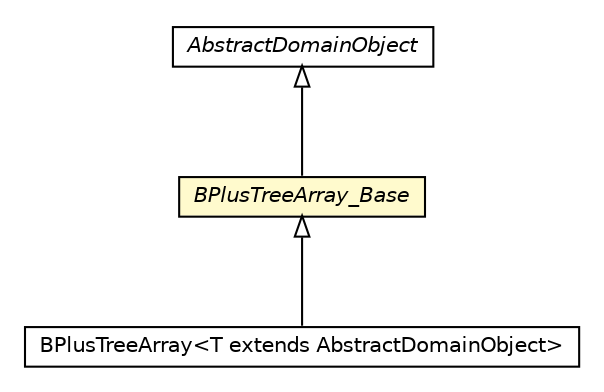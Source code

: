 #!/usr/local/bin/dot
#
# Class diagram 
# Generated by UMLGraph version 5.1 (http://www.umlgraph.org/)
#

digraph G {
	edge [fontname="Helvetica",fontsize=10,labelfontname="Helvetica",labelfontsize=10];
	node [fontname="Helvetica",fontsize=10,shape=plaintext];
	nodesep=0.25;
	ranksep=0.5;
	// pt.ist.fenixframework.core.AbstractDomainObject
	c27696 [label=<<table title="pt.ist.fenixframework.core.AbstractDomainObject" border="0" cellborder="1" cellspacing="0" cellpadding="2" port="p" href="../../AbstractDomainObject.html">
		<tr><td><table border="0" cellspacing="0" cellpadding="1">
<tr><td align="center" balign="center"><font face="Helvetica-Oblique"> AbstractDomainObject </font></td></tr>
		</table></td></tr>
		</table>>, fontname="Helvetica", fontcolor="black", fontsize=10.0];
	// pt.ist.fenixframework.core.adt.bplustree.BPlusTreeArray_Base
	c27812 [label=<<table title="pt.ist.fenixframework.core.adt.bplustree.BPlusTreeArray_Base" border="0" cellborder="1" cellspacing="0" cellpadding="2" port="p" bgcolor="lemonChiffon" href="./BPlusTreeArray_Base.html">
		<tr><td><table border="0" cellspacing="0" cellpadding="1">
<tr><td align="center" balign="center"><font face="Helvetica-Oblique"> BPlusTreeArray_Base </font></td></tr>
		</table></td></tr>
		</table>>, fontname="Helvetica", fontcolor="black", fontsize=10.0];
	// pt.ist.fenixframework.core.adt.bplustree.BPlusTreeArray<T extends pt.ist.fenixframework.core.AbstractDomainObject>
	c27813 [label=<<table title="pt.ist.fenixframework.core.adt.bplustree.BPlusTreeArray" border="0" cellborder="1" cellspacing="0" cellpadding="2" port="p" href="./BPlusTreeArray.html">
		<tr><td><table border="0" cellspacing="0" cellpadding="1">
<tr><td align="center" balign="center"> BPlusTreeArray&lt;T extends AbstractDomainObject&gt; </td></tr>
		</table></td></tr>
		</table>>, fontname="Helvetica", fontcolor="black", fontsize=10.0];
	//pt.ist.fenixframework.core.adt.bplustree.BPlusTreeArray_Base extends pt.ist.fenixframework.core.AbstractDomainObject
	c27696:p -> c27812:p [dir=back,arrowtail=empty];
	//pt.ist.fenixframework.core.adt.bplustree.BPlusTreeArray<T extends pt.ist.fenixframework.core.AbstractDomainObject> extends pt.ist.fenixframework.core.adt.bplustree.BPlusTreeArray_Base
	c27812:p -> c27813:p [dir=back,arrowtail=empty];
}


